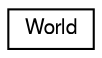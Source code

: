 digraph "Graphical Class Hierarchy"
{
  edge [fontname="FreeSans",fontsize="10",labelfontname="FreeSans",labelfontsize="10"];
  node [fontname="FreeSans",fontsize="10",shape=record];
  rankdir="LR";
  Node1 [label="World",height=0.2,width=0.4,color="black", fillcolor="white", style="filled",URL="$class_world.html",tooltip="The Scene class, contains all the collision code. "];
}
